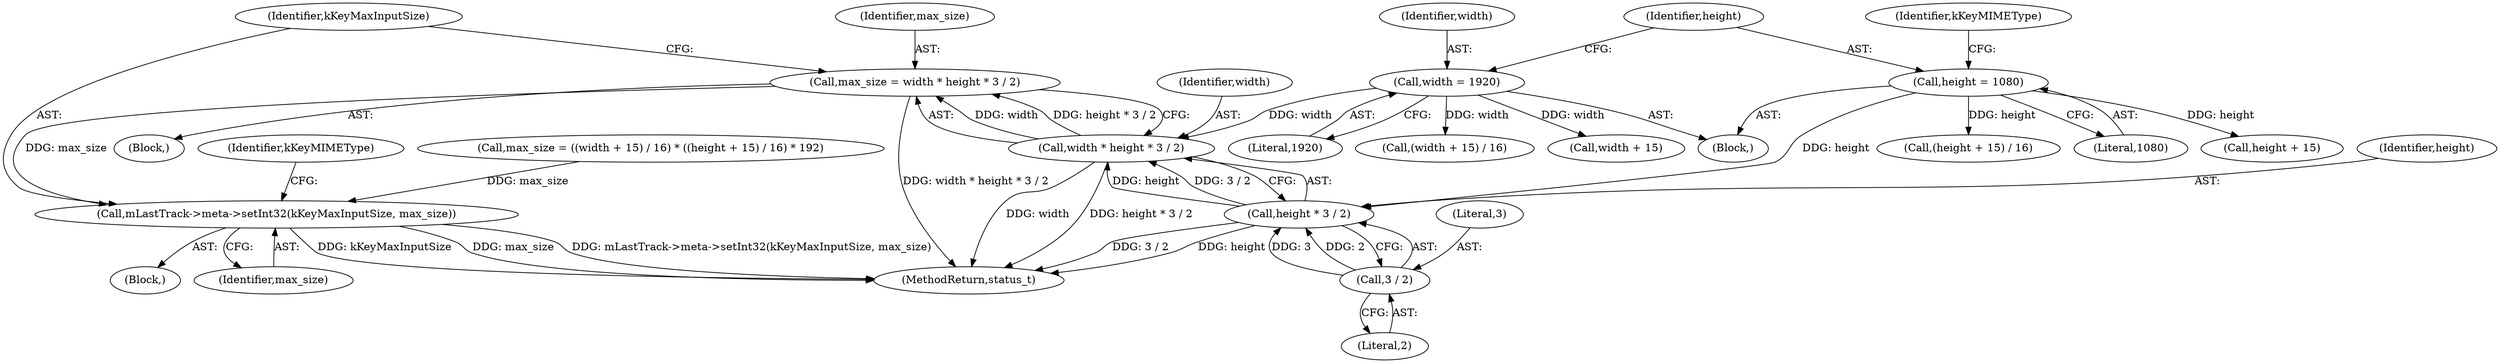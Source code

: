 digraph "0_Android_463a6f807e187828442949d1924e143cf07778c6@integer" {
"1001896" [label="(Call,max_size = width * height * 3 / 2)"];
"1001898" [label="(Call,width * height * 3 / 2)"];
"1001861" [label="(Call,width = 1920)"];
"1001900" [label="(Call,height * 3 / 2)"];
"1001864" [label="(Call,height = 1080)"];
"1001902" [label="(Call,3 / 2)"];
"1001905" [label="(Call,mLastTrack->meta->setInt32(kKeyMaxInputSize, max_size))"];
"1001861" [label="(Call,width = 1920)"];
"1001879" [label="(Call,max_size = ((width + 15) / 16) * ((height + 15) / 16) * 192)"];
"1001902" [label="(Call,3 / 2)"];
"1001898" [label="(Call,width * height * 3 / 2)"];
"1001865" [label="(Identifier,height)"];
"1001896" [label="(Call,max_size = width * height * 3 / 2)"];
"1001897" [label="(Identifier,max_size)"];
"1001888" [label="(Call,(height + 15) / 16)"];
"1001905" [label="(Call,mLastTrack->meta->setInt32(kKeyMaxInputSize, max_size))"];
"1001903" [label="(Literal,3)"];
"1001904" [label="(Literal,2)"];
"1001899" [label="(Identifier,width)"];
"1001901" [label="(Identifier,height)"];
"1001883" [label="(Call,width + 15)"];
"1001907" [label="(Identifier,max_size)"];
"1001911" [label="(Identifier,kKeyMIMEType)"];
"1001862" [label="(Identifier,width)"];
"1001900" [label="(Call,height * 3 / 2)"];
"1001843" [label="(Block,)"];
"1001870" [label="(Identifier,kKeyMIMEType)"];
"1001863" [label="(Literal,1920)"];
"1001906" [label="(Identifier,kKeyMaxInputSize)"];
"1001866" [label="(Literal,1080)"];
"1001889" [label="(Call,height + 15)"];
"1001864" [label="(Call,height = 1080)"];
"1001858" [label="(Block,)"];
"1002918" [label="(MethodReturn,status_t)"];
"1001895" [label="(Block,)"];
"1001882" [label="(Call,(width + 15) / 16)"];
"1001896" -> "1001895"  [label="AST: "];
"1001896" -> "1001898"  [label="CFG: "];
"1001897" -> "1001896"  [label="AST: "];
"1001898" -> "1001896"  [label="AST: "];
"1001906" -> "1001896"  [label="CFG: "];
"1001896" -> "1002918"  [label="DDG: width * height * 3 / 2"];
"1001898" -> "1001896"  [label="DDG: width"];
"1001898" -> "1001896"  [label="DDG: height * 3 / 2"];
"1001896" -> "1001905"  [label="DDG: max_size"];
"1001898" -> "1001900"  [label="CFG: "];
"1001899" -> "1001898"  [label="AST: "];
"1001900" -> "1001898"  [label="AST: "];
"1001898" -> "1002918"  [label="DDG: width"];
"1001898" -> "1002918"  [label="DDG: height * 3 / 2"];
"1001861" -> "1001898"  [label="DDG: width"];
"1001900" -> "1001898"  [label="DDG: height"];
"1001900" -> "1001898"  [label="DDG: 3 / 2"];
"1001861" -> "1001858"  [label="AST: "];
"1001861" -> "1001863"  [label="CFG: "];
"1001862" -> "1001861"  [label="AST: "];
"1001863" -> "1001861"  [label="AST: "];
"1001865" -> "1001861"  [label="CFG: "];
"1001861" -> "1001882"  [label="DDG: width"];
"1001861" -> "1001883"  [label="DDG: width"];
"1001900" -> "1001902"  [label="CFG: "];
"1001901" -> "1001900"  [label="AST: "];
"1001902" -> "1001900"  [label="AST: "];
"1001900" -> "1002918"  [label="DDG: 3 / 2"];
"1001900" -> "1002918"  [label="DDG: height"];
"1001864" -> "1001900"  [label="DDG: height"];
"1001902" -> "1001900"  [label="DDG: 3"];
"1001902" -> "1001900"  [label="DDG: 2"];
"1001864" -> "1001858"  [label="AST: "];
"1001864" -> "1001866"  [label="CFG: "];
"1001865" -> "1001864"  [label="AST: "];
"1001866" -> "1001864"  [label="AST: "];
"1001870" -> "1001864"  [label="CFG: "];
"1001864" -> "1001888"  [label="DDG: height"];
"1001864" -> "1001889"  [label="DDG: height"];
"1001902" -> "1001904"  [label="CFG: "];
"1001903" -> "1001902"  [label="AST: "];
"1001904" -> "1001902"  [label="AST: "];
"1001905" -> "1001843"  [label="AST: "];
"1001905" -> "1001907"  [label="CFG: "];
"1001906" -> "1001905"  [label="AST: "];
"1001907" -> "1001905"  [label="AST: "];
"1001911" -> "1001905"  [label="CFG: "];
"1001905" -> "1002918"  [label="DDG: max_size"];
"1001905" -> "1002918"  [label="DDG: mLastTrack->meta->setInt32(kKeyMaxInputSize, max_size)"];
"1001905" -> "1002918"  [label="DDG: kKeyMaxInputSize"];
"1001879" -> "1001905"  [label="DDG: max_size"];
}
